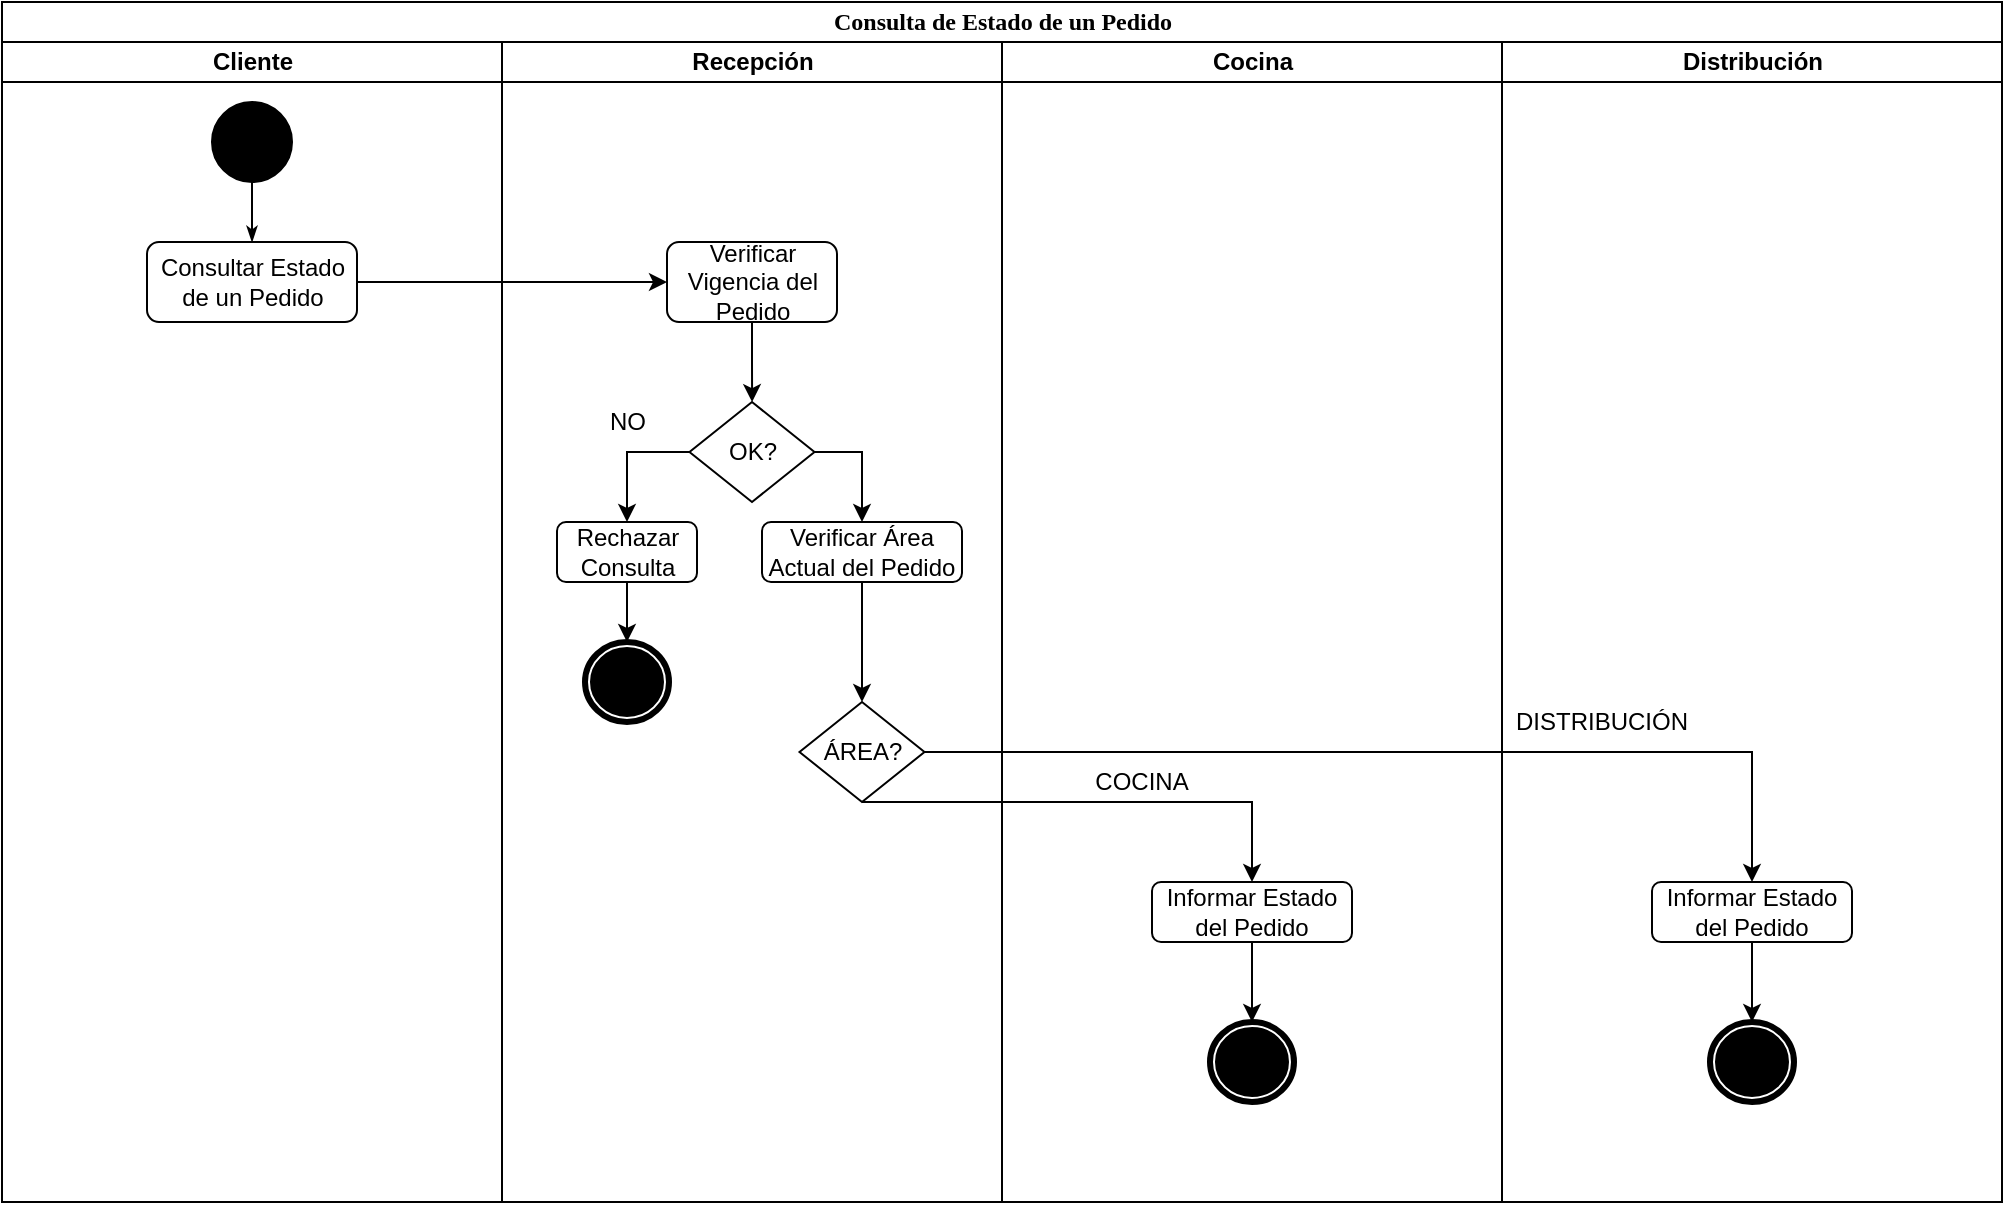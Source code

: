 <mxfile version="13.7.9" type="device"><diagram name="Page-1" id="0783ab3e-0a74-02c8-0abd-f7b4e66b4bec"><mxGraphModel dx="572" dy="754" grid="1" gridSize="10" guides="1" tooltips="1" connect="1" arrows="1" fold="1" page="1" pageScale="1" pageWidth="850" pageHeight="1100" background="#ffffff" math="0" shadow="0"><root><mxCell id="0"/><mxCell id="1" parent="0"/><mxCell id="8DgMQ97a4LR2qPaZO0sC-12" value="Distribución" style="swimlane;html=1;startSize=20;" vertex="1" parent="1"><mxGeometry x="1930" y="40" width="250" height="580" as="geometry"/></mxCell><mxCell id="8DgMQ97a4LR2qPaZO0sC-13" style="edgeStyle=none;rounded=0;html=1;labelBackgroundColor=none;startArrow=none;startFill=0;startSize=5;endArrow=classicThin;endFill=1;endSize=5;jettySize=auto;orthogonalLoop=1;strokeWidth=1;fontFamily=Verdana;fontSize=12" edge="1" parent="8DgMQ97a4LR2qPaZO0sC-12"><mxGeometry relative="1" as="geometry"><mxPoint x="30" y="640" as="sourcePoint"/></mxGeometry></mxCell><mxCell id="8DgMQ97a4LR2qPaZO0sC-14" style="edgeStyle=none;rounded=0;html=1;labelBackgroundColor=none;startArrow=none;startFill=0;startSize=5;endArrow=classicThin;endFill=1;endSize=5;jettySize=auto;orthogonalLoop=1;strokeWidth=1;fontFamily=Verdana;fontSize=12" edge="1" parent="8DgMQ97a4LR2qPaZO0sC-12"><mxGeometry relative="1" as="geometry"><mxPoint x="120" y="700" as="sourcePoint"/></mxGeometry></mxCell><mxCell id="8DgMQ97a4LR2qPaZO0sC-15" style="edgeStyle=none;rounded=0;html=1;labelBackgroundColor=none;startArrow=none;startFill=0;startSize=5;endArrow=classicThin;endFill=1;endSize=5;jettySize=auto;orthogonalLoop=1;strokeWidth=1;fontFamily=Verdana;fontSize=12" edge="1" parent="8DgMQ97a4LR2qPaZO0sC-12"><mxGeometry relative="1" as="geometry"><mxPoint x="120" y="880" as="targetPoint"/></mxGeometry></mxCell><mxCell id="8DgMQ97a4LR2qPaZO0sC-16" style="edgeStyle=none;rounded=0;html=1;dashed=1;labelBackgroundColor=none;startArrow=none;startFill=0;startSize=5;endArrow=oval;endFill=0;endSize=5;jettySize=auto;orthogonalLoop=1;strokeWidth=1;fontFamily=Verdana;fontSize=12" edge="1" parent="8DgMQ97a4LR2qPaZO0sC-12"><mxGeometry relative="1" as="geometry"><mxPoint x="156.964" y="640" as="sourcePoint"/></mxGeometry></mxCell><mxCell id="8DgMQ97a4LR2qPaZO0sC-17" style="edgeStyle=none;rounded=0;html=1;dashed=1;labelBackgroundColor=none;startArrow=none;startFill=0;startSize=5;endArrow=oval;endFill=0;endSize=5;jettySize=auto;orthogonalLoop=1;strokeWidth=1;fontFamily=Verdana;fontSize=12" edge="1" parent="8DgMQ97a4LR2qPaZO0sC-12"><mxGeometry relative="1" as="geometry"><mxPoint x="35" y="623.028" as="targetPoint"/></mxGeometry></mxCell><mxCell id="8DgMQ97a4LR2qPaZO0sC-18" style="edgeStyle=none;rounded=0;html=1;dashed=1;labelBackgroundColor=none;startArrow=none;startFill=0;startSize=5;endArrow=oval;endFill=0;endSize=5;jettySize=auto;orthogonalLoop=1;strokeWidth=1;fontFamily=Verdana;fontSize=12" edge="1" parent="8DgMQ97a4LR2qPaZO0sC-12"><mxGeometry relative="1" as="geometry"><mxPoint x="169.6" y="785" as="sourcePoint"/></mxGeometry></mxCell><mxCell id="8DgMQ97a4LR2qPaZO0sC-38" style="edgeStyle=orthogonalEdgeStyle;rounded=0;orthogonalLoop=1;jettySize=auto;html=1;" edge="1" parent="8DgMQ97a4LR2qPaZO0sC-12" source="8DgMQ97a4LR2qPaZO0sC-29" target="8DgMQ97a4LR2qPaZO0sC-37"><mxGeometry relative="1" as="geometry"/></mxCell><mxCell id="8DgMQ97a4LR2qPaZO0sC-29" value="Informar Estado del Pedido" style="rounded=1;whiteSpace=wrap;html=1;" vertex="1" parent="8DgMQ97a4LR2qPaZO0sC-12"><mxGeometry x="75" y="420" width="100" height="30" as="geometry"/></mxCell><mxCell id="8DgMQ97a4LR2qPaZO0sC-32" value="DISTRIBUCIÓN" style="text;html=1;strokeColor=none;fillColor=none;align=center;verticalAlign=middle;whiteSpace=wrap;rounded=0;" vertex="1" parent="8DgMQ97a4LR2qPaZO0sC-12"><mxGeometry x="30" y="330" width="40" height="20" as="geometry"/></mxCell><mxCell id="8DgMQ97a4LR2qPaZO0sC-37" value="" style="ellipse;html=1;shape=endState;fillColor=#000000;strokeWidth=3;" vertex="1" parent="8DgMQ97a4LR2qPaZO0sC-12"><mxGeometry x="104" y="490" width="42" height="40" as="geometry"/></mxCell><mxCell id="1c1d494c118603dd-1" value="Consulta de Estado de un Pedido" style="swimlane;html=1;childLayout=stackLayout;startSize=20;rounded=0;shadow=0;comic=0;labelBackgroundColor=none;strokeWidth=1;fontFamily=Verdana;fontSize=12;align=center;" parent="1" vertex="1"><mxGeometry x="1180" y="20" width="1000" height="600" as="geometry"/></mxCell><mxCell id="1c1d494c118603dd-2" value="Cliente" style="swimlane;html=1;startSize=20;" parent="1c1d494c118603dd-1" vertex="1"><mxGeometry y="20" width="250" height="580" as="geometry"/></mxCell><mxCell id="8DgMQ97a4LR2qPaZO0sC-1" value="Consultar Estado de un Pedido" style="rounded=1;whiteSpace=wrap;html=1;" vertex="1" parent="1c1d494c118603dd-2"><mxGeometry x="72.5" y="100" width="105" height="40" as="geometry"/></mxCell><mxCell id="60571a20871a0731-4" value="" style="ellipse;whiteSpace=wrap;html=1;rounded=0;shadow=0;comic=0;labelBackgroundColor=none;strokeWidth=1;fillColor=#000000;fontFamily=Verdana;fontSize=12;align=center;" parent="1c1d494c118603dd-2" vertex="1"><mxGeometry x="105" y="30" width="40" height="40" as="geometry"/></mxCell><mxCell id="1c1d494c118603dd-27" style="edgeStyle=orthogonalEdgeStyle;rounded=0;html=1;labelBackgroundColor=none;startArrow=none;startFill=0;startSize=5;endArrow=classicThin;endFill=1;endSize=5;jettySize=auto;orthogonalLoop=1;strokeWidth=1;fontFamily=Verdana;fontSize=12" parent="1c1d494c118603dd-2" source="60571a20871a0731-4" edge="1"><mxGeometry relative="1" as="geometry"><mxPoint x="125" y="100" as="targetPoint"/></mxGeometry></mxCell><mxCell id="1c1d494c118603dd-3" value="Recepción" style="swimlane;html=1;startSize=20;" parent="1c1d494c118603dd-1" vertex="1"><mxGeometry x="250" y="20" width="250" height="580" as="geometry"/></mxCell><mxCell id="8DgMQ97a4LR2qPaZO0sC-11" style="edgeStyle=orthogonalEdgeStyle;rounded=0;orthogonalLoop=1;jettySize=auto;html=1;" edge="1" parent="1c1d494c118603dd-3" source="8DgMQ97a4LR2qPaZO0sC-7" target="8DgMQ97a4LR2qPaZO0sC-10"><mxGeometry relative="1" as="geometry"/></mxCell><mxCell id="8DgMQ97a4LR2qPaZO0sC-10" value="" style="ellipse;html=1;shape=endState;fillColor=#000000;strokeWidth=3;" vertex="1" parent="1c1d494c118603dd-3"><mxGeometry x="41.5" y="300" width="42" height="40" as="geometry"/></mxCell><mxCell id="8DgMQ97a4LR2qPaZO0sC-7" value="Rechazar Consulta" style="rounded=1;whiteSpace=wrap;html=1;" vertex="1" parent="1c1d494c118603dd-3"><mxGeometry x="27.5" y="240" width="70" height="30" as="geometry"/></mxCell><mxCell id="8DgMQ97a4LR2qPaZO0sC-9" value="NO" style="text;html=1;strokeColor=none;fillColor=none;align=center;verticalAlign=middle;whiteSpace=wrap;rounded=0;" vertex="1" parent="1c1d494c118603dd-3"><mxGeometry x="42.5" y="180" width="40" height="20" as="geometry"/></mxCell><mxCell id="8DgMQ97a4LR2qPaZO0sC-2" value="Verificar Vigencia del Pedido" style="whiteSpace=wrap;html=1;rounded=1;" vertex="1" parent="1c1d494c118603dd-3"><mxGeometry x="82.5" y="100" width="85" height="40" as="geometry"/></mxCell><mxCell id="8DgMQ97a4LR2qPaZO0sC-5" value="" style="edgeStyle=orthogonalEdgeStyle;rounded=0;orthogonalLoop=1;jettySize=auto;html=1;" edge="1" parent="1c1d494c118603dd-3" source="8DgMQ97a4LR2qPaZO0sC-2" target="8DgMQ97a4LR2qPaZO0sC-6"><mxGeometry relative="1" as="geometry"><mxPoint x="125" y="200" as="targetPoint"/></mxGeometry></mxCell><mxCell id="8DgMQ97a4LR2qPaZO0sC-8" style="edgeStyle=orthogonalEdgeStyle;rounded=0;orthogonalLoop=1;jettySize=auto;html=1;entryX=0.5;entryY=0;entryDx=0;entryDy=0;exitX=0;exitY=0.5;exitDx=0;exitDy=0;" edge="1" parent="1c1d494c118603dd-3" source="8DgMQ97a4LR2qPaZO0sC-6" target="8DgMQ97a4LR2qPaZO0sC-7"><mxGeometry relative="1" as="geometry"/></mxCell><mxCell id="8DgMQ97a4LR2qPaZO0sC-22" style="edgeStyle=orthogonalEdgeStyle;rounded=0;orthogonalLoop=1;jettySize=auto;html=1;entryX=0.5;entryY=0;entryDx=0;entryDy=0;exitX=1;exitY=0.5;exitDx=0;exitDy=0;" edge="1" parent="1c1d494c118603dd-3" source="8DgMQ97a4LR2qPaZO0sC-6" target="8DgMQ97a4LR2qPaZO0sC-21"><mxGeometry relative="1" as="geometry"/></mxCell><mxCell id="8DgMQ97a4LR2qPaZO0sC-6" value="OK?" style="rhombus;whiteSpace=wrap;html=1;" vertex="1" parent="1c1d494c118603dd-3"><mxGeometry x="93.75" y="180" width="62.5" height="50" as="geometry"/></mxCell><mxCell id="8DgMQ97a4LR2qPaZO0sC-24" style="edgeStyle=orthogonalEdgeStyle;rounded=0;orthogonalLoop=1;jettySize=auto;html=1;entryX=0.5;entryY=0;entryDx=0;entryDy=0;" edge="1" parent="1c1d494c118603dd-3" source="8DgMQ97a4LR2qPaZO0sC-21" target="8DgMQ97a4LR2qPaZO0sC-23"><mxGeometry relative="1" as="geometry"/></mxCell><mxCell id="8DgMQ97a4LR2qPaZO0sC-21" value="Verificar Área Actual del Pedido" style="rounded=1;whiteSpace=wrap;html=1;" vertex="1" parent="1c1d494c118603dd-3"><mxGeometry x="130" y="240" width="100" height="30" as="geometry"/></mxCell><mxCell id="8DgMQ97a4LR2qPaZO0sC-23" value="ÁREA?" style="rhombus;whiteSpace=wrap;html=1;" vertex="1" parent="1c1d494c118603dd-3"><mxGeometry x="148.75" y="330" width="62.5" height="50" as="geometry"/></mxCell><mxCell id="1c1d494c118603dd-4" value="Cocina" style="swimlane;html=1;startSize=20;" parent="1c1d494c118603dd-1" vertex="1"><mxGeometry x="500" y="20" width="250" height="580" as="geometry"/></mxCell><mxCell id="1c1d494c118603dd-43" style="edgeStyle=none;rounded=0;html=1;labelBackgroundColor=none;startArrow=none;startFill=0;startSize=5;endArrow=classicThin;endFill=1;endSize=5;jettySize=auto;orthogonalLoop=1;strokeWidth=1;fontFamily=Verdana;fontSize=12" parent="1c1d494c118603dd-4" target="1c1d494c118603dd-18" edge="1"><mxGeometry relative="1" as="geometry"><mxPoint x="30" y="640" as="sourcePoint"/></mxGeometry></mxCell><mxCell id="1c1d494c118603dd-44" style="edgeStyle=none;rounded=0;html=1;labelBackgroundColor=none;startArrow=none;startFill=0;startSize=5;endArrow=classicThin;endFill=1;endSize=5;jettySize=auto;orthogonalLoop=1;strokeWidth=1;fontFamily=Verdana;fontSize=12" parent="1c1d494c118603dd-4" target="1c1d494c118603dd-19" edge="1"><mxGeometry relative="1" as="geometry"><mxPoint x="120" y="700" as="sourcePoint"/></mxGeometry></mxCell><mxCell id="1c1d494c118603dd-45" style="edgeStyle=none;rounded=0;html=1;labelBackgroundColor=none;startArrow=none;startFill=0;startSize=5;endArrow=classicThin;endFill=1;endSize=5;jettySize=auto;orthogonalLoop=1;strokeWidth=1;fontFamily=Verdana;fontSize=12" parent="1c1d494c118603dd-4" source="1c1d494c118603dd-19" edge="1"><mxGeometry relative="1" as="geometry"><mxPoint x="120" y="880" as="targetPoint"/></mxGeometry></mxCell><mxCell id="1c1d494c118603dd-56" style="edgeStyle=none;rounded=0;html=1;dashed=1;labelBackgroundColor=none;startArrow=none;startFill=0;startSize=5;endArrow=oval;endFill=0;endSize=5;jettySize=auto;orthogonalLoop=1;strokeWidth=1;fontFamily=Verdana;fontSize=12" parent="1c1d494c118603dd-4" target="1c1d494c118603dd-18" edge="1"><mxGeometry relative="1" as="geometry"><mxPoint x="156.964" y="640" as="sourcePoint"/></mxGeometry></mxCell><mxCell id="1c1d494c118603dd-57" style="edgeStyle=none;rounded=0;html=1;dashed=1;labelBackgroundColor=none;startArrow=none;startFill=0;startSize=5;endArrow=oval;endFill=0;endSize=5;jettySize=auto;orthogonalLoop=1;strokeWidth=1;fontFamily=Verdana;fontSize=12" parent="1c1d494c118603dd-4" source="1c1d494c118603dd-25" edge="1"><mxGeometry relative="1" as="geometry"><mxPoint x="35" y="623.028" as="targetPoint"/></mxGeometry></mxCell><mxCell id="1c1d494c118603dd-58" style="edgeStyle=none;rounded=0;html=1;dashed=1;labelBackgroundColor=none;startArrow=none;startFill=0;startSize=5;endArrow=oval;endFill=0;endSize=5;jettySize=auto;orthogonalLoop=1;strokeWidth=1;fontFamily=Verdana;fontSize=12" parent="1c1d494c118603dd-4" target="1c1d494c118603dd-19" edge="1"><mxGeometry relative="1" as="geometry"><mxPoint x="169.6" y="785" as="sourcePoint"/></mxGeometry></mxCell><mxCell id="8DgMQ97a4LR2qPaZO0sC-34" value="COCINA" style="text;html=1;strokeColor=none;fillColor=none;align=center;verticalAlign=middle;whiteSpace=wrap;rounded=0;" vertex="1" parent="1c1d494c118603dd-4"><mxGeometry x="50" y="360" width="40" height="20" as="geometry"/></mxCell><mxCell id="8DgMQ97a4LR2qPaZO0sC-36" style="edgeStyle=orthogonalEdgeStyle;rounded=0;orthogonalLoop=1;jettySize=auto;html=1;entryX=0.5;entryY=0;entryDx=0;entryDy=0;" edge="1" parent="1c1d494c118603dd-4" source="8DgMQ97a4LR2qPaZO0sC-26" target="8DgMQ97a4LR2qPaZO0sC-35"><mxGeometry relative="1" as="geometry"/></mxCell><mxCell id="8DgMQ97a4LR2qPaZO0sC-26" value="Informar Estado del Pedido" style="rounded=1;whiteSpace=wrap;html=1;" vertex="1" parent="1c1d494c118603dd-4"><mxGeometry x="75" y="420" width="100" height="30" as="geometry"/></mxCell><mxCell id="8DgMQ97a4LR2qPaZO0sC-35" value="" style="ellipse;html=1;shape=endState;fillColor=#000000;strokeWidth=3;" vertex="1" parent="1c1d494c118603dd-4"><mxGeometry x="104" y="490" width="42" height="40" as="geometry"/></mxCell><mxCell id="8DgMQ97a4LR2qPaZO0sC-3" value="" style="edgeStyle=orthogonalEdgeStyle;rounded=0;orthogonalLoop=1;jettySize=auto;html=1;" edge="1" parent="1c1d494c118603dd-1" source="8DgMQ97a4LR2qPaZO0sC-1" target="8DgMQ97a4LR2qPaZO0sC-2"><mxGeometry relative="1" as="geometry"/></mxCell><mxCell id="8DgMQ97a4LR2qPaZO0sC-30" style="edgeStyle=orthogonalEdgeStyle;rounded=0;orthogonalLoop=1;jettySize=auto;html=1;" edge="1" parent="1c1d494c118603dd-1" source="8DgMQ97a4LR2qPaZO0sC-23"><mxGeometry relative="1" as="geometry"><mxPoint x="625" y="440" as="targetPoint"/><Array as="points"><mxPoint x="625" y="400"/></Array></mxGeometry></mxCell><mxCell id="8DgMQ97a4LR2qPaZO0sC-31" style="edgeStyle=orthogonalEdgeStyle;rounded=0;orthogonalLoop=1;jettySize=auto;html=1;entryX=0.5;entryY=0;entryDx=0;entryDy=0;" edge="1" parent="1" source="8DgMQ97a4LR2qPaZO0sC-23" target="8DgMQ97a4LR2qPaZO0sC-29"><mxGeometry relative="1" as="geometry"/></mxCell></root></mxGraphModel></diagram></mxfile>